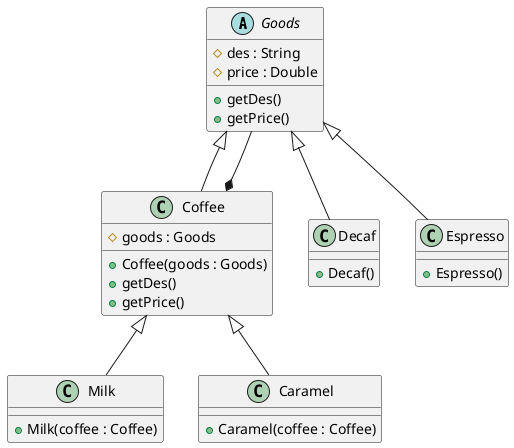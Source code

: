 @startuml
abstract class Goods {
    # des : String
    # price : Double
    + getDes()
    + getPrice()
}
class Decaf {
    + Decaf()
}
class Espresso {
    + Espresso()
}
class Coffee {
    # goods : Goods
    + Coffee(goods : Goods)
    + getDes()
    + getPrice()
}
class Milk {
    + Milk(coffee : Coffee)
}
class Caramel {
    + Caramel(coffee : Coffee)
}
Decaf -up-|> Goods
Espresso -up-|> Goods
Coffee -up-|> Goods
Coffee *-up- Goods
Milk -up-|> Coffee
Caramel -up-|> Coffee
@enduml